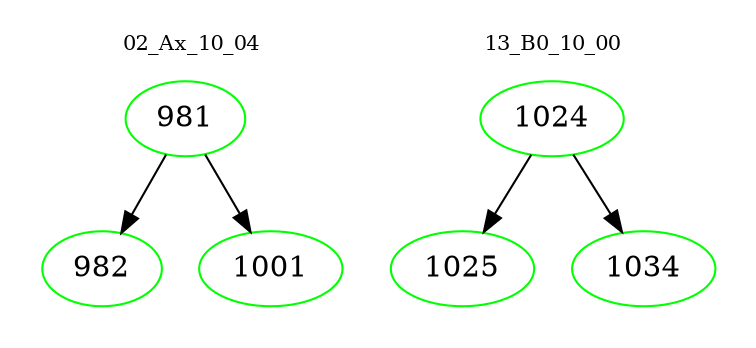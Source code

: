 digraph{
subgraph cluster_0 {
color = white
label = "02_Ax_10_04";
fontsize=10;
T0_981 [label="981", color="green"]
T0_981 -> T0_982 [color="black"]
T0_982 [label="982", color="green"]
T0_981 -> T0_1001 [color="black"]
T0_1001 [label="1001", color="green"]
}
subgraph cluster_1 {
color = white
label = "13_B0_10_00";
fontsize=10;
T1_1024 [label="1024", color="green"]
T1_1024 -> T1_1025 [color="black"]
T1_1025 [label="1025", color="green"]
T1_1024 -> T1_1034 [color="black"]
T1_1034 [label="1034", color="green"]
}
}
